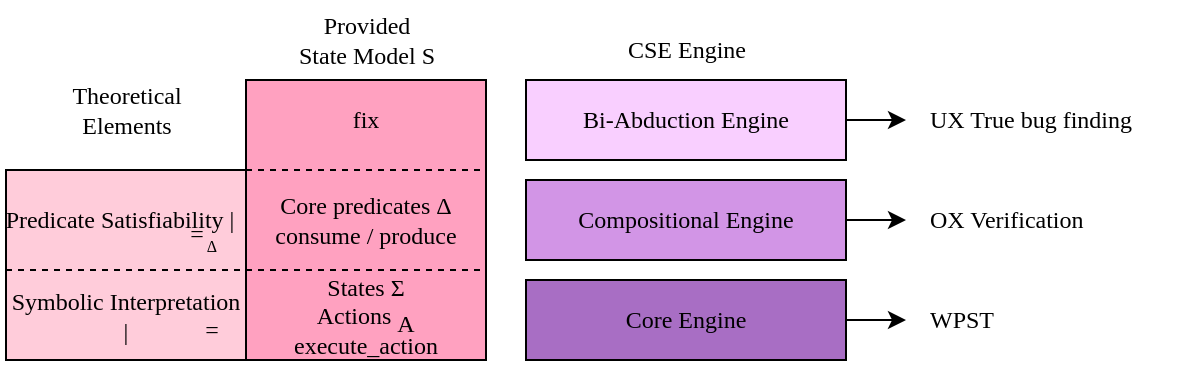 <mxfile version="20.8.16" type="device"><diagram name="Page-1" id="ijRCI1kVoJcJNGhGgyLI"><mxGraphModel dx="636" dy="449" grid="1" gridSize="10" guides="1" tooltips="1" connect="1" arrows="1" fold="1" page="1" pageScale="1" pageWidth="827" pageHeight="1169" math="0" shadow="0"><root><mxCell id="0"/><mxCell id="1" parent="0"/><mxCell id="G16_DBAHaqPsT-6ts2pE-30" value="" style="rounded=0;whiteSpace=wrap;html=1;fontFamily=CMU Serif;fillColor=#FFA1C0;" parent="1" vertex="1"><mxGeometry x="200" y="220" width="120" height="140" as="geometry"/></mxCell><mxCell id="G16_DBAHaqPsT-6ts2pE-1" value="Core Engine" style="rounded=0;whiteSpace=wrap;html=1;fontFamily=CMU Serif;fillColor=#A86EC4;" parent="1" vertex="1"><mxGeometry x="340" y="320" width="160" height="40" as="geometry"/></mxCell><mxCell id="G16_DBAHaqPsT-6ts2pE-2" value="Compositional Engine" style="rounded=0;whiteSpace=wrap;html=1;fontFamily=CMU Serif;fillColor=#D295E6;" parent="1" vertex="1"><mxGeometry x="340" y="270" width="160" height="40" as="geometry"/></mxCell><mxCell id="G16_DBAHaqPsT-6ts2pE-4" value="Bi-Abduction Engine" style="rounded=0;whiteSpace=wrap;html=1;fontFamily=CMU Serif;fillColor=#F9CFFF;" parent="1" vertex="1"><mxGeometry x="340" y="220" width="160" height="40" as="geometry"/></mxCell><mxCell id="G16_DBAHaqPsT-6ts2pE-7" value="" style="endArrow=classic;html=1;rounded=0;fontFamily=CMU Serif;exitX=1;exitY=0.5;exitDx=0;exitDy=0;" parent="1" source="G16_DBAHaqPsT-6ts2pE-2" edge="1"><mxGeometry width="50" height="50" relative="1" as="geometry"><mxPoint x="570" y="280" as="sourcePoint"/><mxPoint x="530" y="290" as="targetPoint"/></mxGeometry></mxCell><mxCell id="G16_DBAHaqPsT-6ts2pE-8" value="" style="endArrow=classic;html=1;rounded=0;fontFamily=CMU Serif;exitX=1;exitY=0.5;exitDx=0;exitDy=0;" parent="1" source="G16_DBAHaqPsT-6ts2pE-4" edge="1"><mxGeometry width="50" height="50" relative="1" as="geometry"><mxPoint x="550" y="230.0" as="sourcePoint"/><mxPoint x="530" y="240" as="targetPoint"/></mxGeometry></mxCell><mxCell id="G16_DBAHaqPsT-6ts2pE-9" value="WPST" style="text;html=1;align=left;verticalAlign=middle;resizable=0;points=[];autosize=1;strokeColor=none;fillColor=none;fontFamily=CMU Serif;" parent="1" vertex="1"><mxGeometry x="540" y="325" width="60" height="30" as="geometry"/></mxCell><mxCell id="G16_DBAHaqPsT-6ts2pE-10" value="OX Verification" style="text;html=1;align=left;verticalAlign=middle;resizable=0;points=[];autosize=1;strokeColor=none;fillColor=none;fontFamily=CMU Serif;" parent="1" vertex="1"><mxGeometry x="540" y="275" width="110" height="30" as="geometry"/></mxCell><mxCell id="G16_DBAHaqPsT-6ts2pE-11" value="UX True bug finding" style="text;html=1;align=left;verticalAlign=middle;resizable=0;points=[];autosize=1;strokeColor=none;fillColor=none;fontFamily=CMU Serif;" parent="1" vertex="1"><mxGeometry x="540" y="225" width="130" height="30" as="geometry"/></mxCell><mxCell id="G16_DBAHaqPsT-6ts2pE-12" value="" style="endArrow=classic;html=1;rounded=0;fontFamily=CMU Serif;exitX=1;exitY=0.5;exitDx=0;exitDy=0;" parent="1" source="G16_DBAHaqPsT-6ts2pE-1" edge="1"><mxGeometry width="50" height="50" relative="1" as="geometry"><mxPoint x="560" y="325" as="sourcePoint"/><mxPoint x="530" y="340" as="targetPoint"/></mxGeometry></mxCell><mxCell id="G16_DBAHaqPsT-6ts2pE-20" value="Provided &lt;br&gt;State Model &lt;font face=&quot;Euler&quot;&gt;S&lt;/font&gt;" style="text;html=1;align=center;verticalAlign=middle;resizable=0;points=[];autosize=1;strokeColor=none;fillColor=none;fontFamily=CMU Serif;" parent="1" vertex="1"><mxGeometry x="210" y="180" width="100" height="40" as="geometry"/></mxCell><mxCell id="G16_DBAHaqPsT-6ts2pE-22" value="Core predicates&amp;nbsp;&lt;font style=&quot;border-color: var(--border-color);&quot;&gt;Δ&lt;/font&gt;&lt;br style=&quot;border-color: var(--border-color);&quot;&gt;&lt;font style=&quot;border-color: var(--border-color);&quot; face=&quot;Inconsolata&quot;&gt;consume&lt;/font&gt;&lt;font style=&quot;border-color: var(--border-color);&quot;&gt; / &lt;font face=&quot;Inconsolata&quot;&gt;produce&lt;/font&gt;&lt;br&gt;&lt;/font&gt;" style="text;html=1;strokeColor=none;fillColor=none;align=center;verticalAlign=middle;whiteSpace=wrap;rounded=0;fontFamily=CMU Serif;" parent="1" vertex="1"><mxGeometry x="200" y="270" width="120" height="40" as="geometry"/></mxCell><mxCell id="G16_DBAHaqPsT-6ts2pE-23" value="&lt;font style=&quot;border-color: var(--border-color);&quot; face=&quot;Inconsolata&quot;&gt;fix&lt;/font&gt;" style="text;html=1;strokeColor=none;fillColor=none;align=center;verticalAlign=middle;whiteSpace=wrap;rounded=0;fontFamily=CMU Serif;" parent="1" vertex="1"><mxGeometry x="200" y="220" width="120" height="40" as="geometry"/></mxCell><mxCell id="G16_DBAHaqPsT-6ts2pE-24" value="CSE Engine" style="text;html=1;align=center;verticalAlign=middle;resizable=0;points=[];autosize=1;strokeColor=none;fillColor=none;fontFamily=CMU Serif;" parent="1" vertex="1"><mxGeometry x="375" y="190" width="90" height="30" as="geometry"/></mxCell><mxCell id="G16_DBAHaqPsT-6ts2pE-28" value="" style="group" parent="1" vertex="1" connectable="0"><mxGeometry x="200" y="318" width="120" height="40" as="geometry"/></mxCell><mxCell id="G16_DBAHaqPsT-6ts2pE-26" value="States&amp;nbsp;Σ&lt;br&gt;Actions&amp;nbsp; &amp;nbsp;&amp;nbsp;&lt;br style=&quot;border-color: var(--border-color);&quot;&gt;&lt;font style=&quot;border-color: var(--border-color);&quot; face=&quot;Inconsolata&quot;&gt;execute_action&lt;/font&gt;&lt;font style=&quot;border-color: var(--border-color);&quot;&gt;&lt;br&gt;&lt;/font&gt;" style="text;html=1;strokeColor=none;fillColor=none;align=center;verticalAlign=middle;whiteSpace=wrap;rounded=0;fontFamily=CMU Serif;" parent="G16_DBAHaqPsT-6ts2pE-28" vertex="1"><mxGeometry width="120" height="40" as="geometry"/></mxCell><mxCell id="G16_DBAHaqPsT-6ts2pE-27" value="A" style="text;html=1;strokeColor=none;fillColor=none;align=center;verticalAlign=middle;whiteSpace=wrap;rounded=0;fontFamily=jsMath-cmsy10;" parent="G16_DBAHaqPsT-6ts2pE-28" vertex="1"><mxGeometry x="50" y="9" width="60" height="30" as="geometry"/></mxCell><mxCell id="G16_DBAHaqPsT-6ts2pE-32" value="" style="endArrow=none;dashed=1;html=1;strokeWidth=1;rounded=0;fontFamily=CMU Serif;" parent="1" edge="1"><mxGeometry width="50" height="50" relative="1" as="geometry"><mxPoint x="200" y="315" as="sourcePoint"/><mxPoint x="320" y="315" as="targetPoint"/></mxGeometry></mxCell><mxCell id="G16_DBAHaqPsT-6ts2pE-33" value="" style="endArrow=none;dashed=1;html=1;strokeWidth=1;rounded=0;fontFamily=CMU Serif;" parent="1" edge="1"><mxGeometry width="50" height="50" relative="1" as="geometry"><mxPoint x="200" y="265" as="sourcePoint"/><mxPoint x="320" y="265" as="targetPoint"/></mxGeometry></mxCell><mxCell id="4ql7uXEe8iXJAmsLyhJZ-1" value="" style="rounded=0;whiteSpace=wrap;html=1;fontFamily=CMU Serif;fillColor=#FFCCDA;" vertex="1" parent="1"><mxGeometry x="80" y="265" width="120" height="95" as="geometry"/></mxCell><mxCell id="4ql7uXEe8iXJAmsLyhJZ-2" value="" style="endArrow=none;dashed=1;html=1;strokeWidth=1;rounded=0;fontFamily=CMU Serif;" edge="1" parent="1"><mxGeometry width="50" height="50" relative="1" as="geometry"><mxPoint x="80" y="315" as="sourcePoint"/><mxPoint x="200" y="315" as="targetPoint"/></mxGeometry></mxCell><mxCell id="4ql7uXEe8iXJAmsLyhJZ-3" value="Theoretical &lt;br&gt;Elements" style="text;html=1;align=center;verticalAlign=middle;resizable=0;points=[];autosize=1;strokeColor=none;fillColor=none;fontFamily=CMU Serif;" vertex="1" parent="1"><mxGeometry x="100" y="215" width="80" height="40" as="geometry"/></mxCell><mxCell id="4ql7uXEe8iXJAmsLyhJZ-6" value="" style="group" vertex="1" connectable="0" parent="1"><mxGeometry x="77" y="270" width="130" height="40" as="geometry"/></mxCell><mxCell id="4ql7uXEe8iXJAmsLyhJZ-4" value="&lt;font style=&quot;border-color: var(--border-color);&quot;&gt;Predicate Satisfiability |&lt;br&gt;&lt;/font&gt;" style="text;html=1;strokeColor=none;fillColor=none;align=center;verticalAlign=middle;whiteSpace=wrap;rounded=0;fontFamily=CMU Serif;" vertex="1" parent="4ql7uXEe8iXJAmsLyhJZ-6"><mxGeometry width="120" height="40" as="geometry"/></mxCell><mxCell id="4ql7uXEe8iXJAmsLyhJZ-5" value="&lt;font style=&quot;border-color: var(--border-color);&quot;&gt;=&lt;br&gt;&lt;/font&gt;" style="text;html=1;strokeColor=none;fillColor=none;align=center;verticalAlign=middle;whiteSpace=wrap;rounded=0;fontFamily=CMU Serif;" vertex="1" parent="4ql7uXEe8iXJAmsLyhJZ-6"><mxGeometry x="85" y="7" width="27" height="40" as="geometry"/></mxCell><mxCell id="4ql7uXEe8iXJAmsLyhJZ-14" value="&lt;span style=&quot;color: rgb(0, 0, 0); font-family: jsMath-cmsy10; font-size: 8px; font-style: normal; font-variant-ligatures: normal; font-variant-caps: normal; font-weight: 400; letter-spacing: normal; orphans: 2; text-align: center; text-indent: 0px; text-transform: none; widows: 2; word-spacing: 0px; -webkit-text-stroke-width: 0px; text-decoration-thickness: initial; text-decoration-style: initial; text-decoration-color: initial; float: none; display: inline !important;&quot;&gt;Δ&lt;/span&gt;" style="text;html=1;strokeColor=none;fillColor=none;align=center;verticalAlign=middle;whiteSpace=wrap;rounded=0;fontSize=8;fontFamily=jsMath-cmsy10;" vertex="1" parent="4ql7uXEe8iXJAmsLyhJZ-6"><mxGeometry x="101" y="18" width="10" height="30" as="geometry"/></mxCell><mxCell id="4ql7uXEe8iXJAmsLyhJZ-7" value="" style="group" vertex="1" connectable="0" parent="1"><mxGeometry x="80" y="318" width="120" height="40" as="geometry"/></mxCell><mxCell id="4ql7uXEe8iXJAmsLyhJZ-11" value="" style="group" vertex="1" connectable="0" parent="4ql7uXEe8iXJAmsLyhJZ-7"><mxGeometry width="120" height="40" as="geometry"/></mxCell><mxCell id="4ql7uXEe8iXJAmsLyhJZ-8" value="&lt;font style=&quot;border-color: var(--border-color);&quot;&gt;Symbolic Interpretation |&lt;br&gt;&lt;/font&gt;" style="text;html=1;strokeColor=none;fillColor=none;align=center;verticalAlign=middle;whiteSpace=wrap;rounded=0;fontFamily=CMU Serif;" vertex="1" parent="4ql7uXEe8iXJAmsLyhJZ-11"><mxGeometry width="120" height="40" as="geometry"/></mxCell><mxCell id="4ql7uXEe8iXJAmsLyhJZ-9" value="&lt;font style=&quot;border-color: var(--border-color);&quot;&gt;=&lt;br&gt;&lt;/font&gt;" style="text;html=1;strokeColor=none;fillColor=none;align=center;verticalAlign=middle;whiteSpace=wrap;rounded=0;fontFamily=CMU Serif;" vertex="1" parent="4ql7uXEe8iXJAmsLyhJZ-11"><mxGeometry x="87" y="7" width="32" height="40" as="geometry"/></mxCell></root></mxGraphModel></diagram></mxfile>